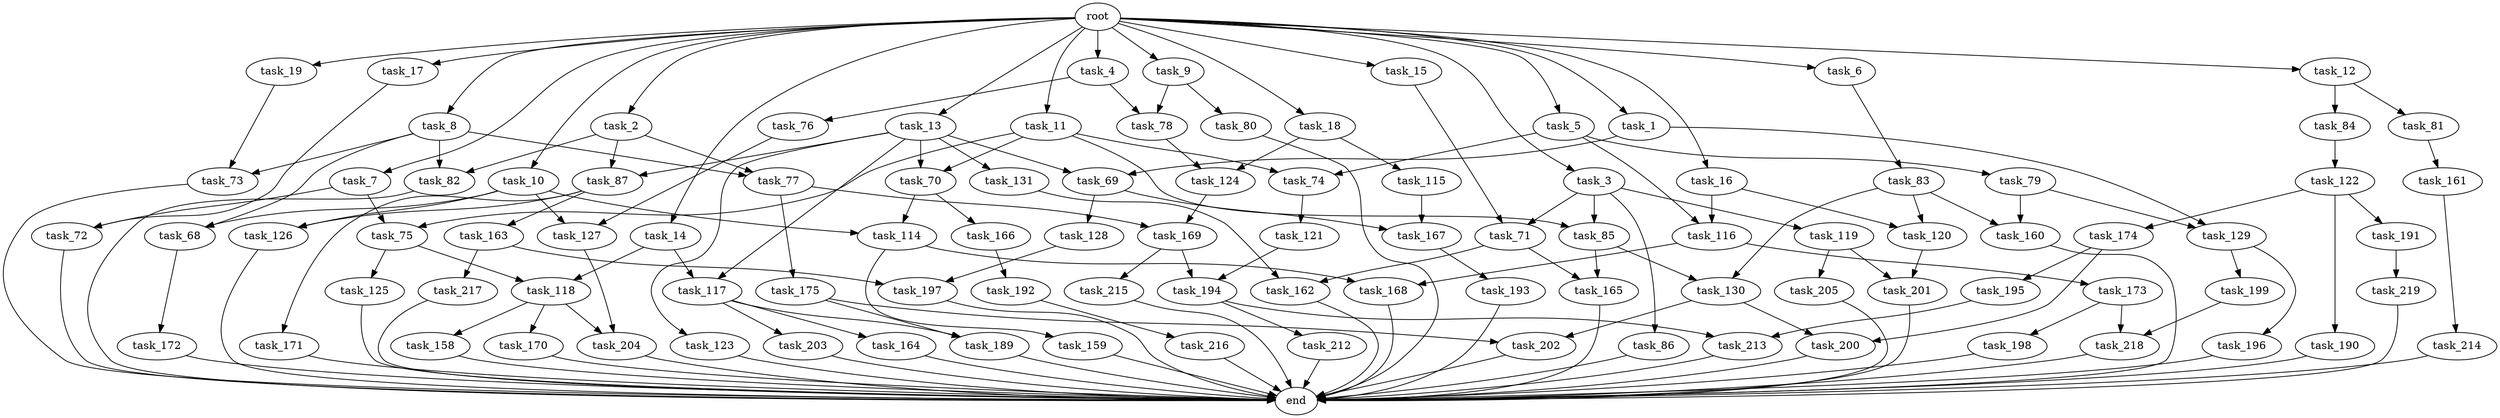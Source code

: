 digraph G {
  root [size="0.000000"];
  task_1 [size="1.024000"];
  task_2 [size="1.024000"];
  task_3 [size="1.024000"];
  task_4 [size="1.024000"];
  task_5 [size="1.024000"];
  task_6 [size="1.024000"];
  task_7 [size="1.024000"];
  task_8 [size="1.024000"];
  task_9 [size="1.024000"];
  task_10 [size="1.024000"];
  task_11 [size="1.024000"];
  task_12 [size="1.024000"];
  task_13 [size="1.024000"];
  task_14 [size="1.024000"];
  task_15 [size="1.024000"];
  task_16 [size="1.024000"];
  task_17 [size="1.024000"];
  task_18 [size="1.024000"];
  task_19 [size="1.024000"];
  task_68 [size="996432412.672000"];
  task_69 [size="171798691.840000"];
  task_70 [size="214748364.800000"];
  task_71 [size="1245540515.840000"];
  task_72 [size="1717986918.400000"];
  task_73 [size="996432412.672000"];
  task_74 [size="773094113.280000"];
  task_75 [size="936302870.528000"];
  task_76 [size="420906795.008000"];
  task_77 [size="1554778161.152000"];
  task_78 [size="841813590.016000"];
  task_79 [size="695784701.952000"];
  task_80 [size="420906795.008000"];
  task_81 [size="309237645.312000"];
  task_82 [size="1554778161.152000"];
  task_83 [size="549755813.888000"];
  task_84 [size="309237645.312000"];
  task_85 [size="627065225.216000"];
  task_86 [size="549755813.888000"];
  task_87 [size="833223655.424000"];
  task_114 [size="352187318.272000"];
  task_115 [size="34359738.368000"];
  task_116 [size="1245540515.840000"];
  task_117 [size="171798691.840000"];
  task_118 [size="893353197.568000"];
  task_119 [size="549755813.888000"];
  task_120 [size="1408749273.088000"];
  task_121 [size="309237645.312000"];
  task_122 [size="214748364.800000"];
  task_123 [size="137438953.472000"];
  task_124 [size="171798691.840000"];
  task_125 [size="858993459.200000"];
  task_126 [size="833223655.424000"];
  task_127 [size="274877906.944000"];
  task_128 [size="34359738.368000"];
  task_129 [size="343597383.680000"];
  task_130 [size="1168231104.512000"];
  task_131 [size="137438953.472000"];
  task_158 [size="549755813.888000"];
  task_159 [size="34359738.368000"];
  task_160 [size="1168231104.512000"];
  task_161 [size="214748364.800000"];
  task_162 [size="429496729.600000"];
  task_163 [size="695784701.952000"];
  task_164 [size="309237645.312000"];
  task_165 [size="523986010.112000"];
  task_166 [size="214748364.800000"];
  task_167 [size="893353197.568000"];
  task_168 [size="249108103.168000"];
  task_169 [size="292057776.128000"];
  task_170 [size="549755813.888000"];
  task_171 [size="695784701.952000"];
  task_172 [size="34359738.368000"];
  task_173 [size="214748364.800000"];
  task_174 [size="549755813.888000"];
  task_175 [size="214748364.800000"];
  task_189 [size="858993459.200000"];
  task_190 [size="549755813.888000"];
  task_191 [size="549755813.888000"];
  task_192 [size="309237645.312000"];
  task_193 [size="695784701.952000"];
  task_194 [size="730144440.320000"];
  task_195 [size="137438953.472000"];
  task_196 [size="309237645.312000"];
  task_197 [size="171798691.840000"];
  task_198 [size="420906795.008000"];
  task_199 [size="309237645.312000"];
  task_200 [size="558345748.480000"];
  task_201 [size="1168231104.512000"];
  task_202 [size="970662608.896000"];
  task_203 [size="309237645.312000"];
  task_204 [size="1408749273.088000"];
  task_205 [size="309237645.312000"];
  task_212 [size="34359738.368000"];
  task_213 [size="584115552.256000"];
  task_214 [size="77309411.328000"];
  task_215 [size="34359738.368000"];
  task_216 [size="137438953.472000"];
  task_217 [size="137438953.472000"];
  task_218 [size="558345748.480000"];
  task_219 [size="34359738.368000"];
  end [size="0.000000"];

  root -> task_1 [size="1.000000"];
  root -> task_2 [size="1.000000"];
  root -> task_3 [size="1.000000"];
  root -> task_4 [size="1.000000"];
  root -> task_5 [size="1.000000"];
  root -> task_6 [size="1.000000"];
  root -> task_7 [size="1.000000"];
  root -> task_8 [size="1.000000"];
  root -> task_9 [size="1.000000"];
  root -> task_10 [size="1.000000"];
  root -> task_11 [size="1.000000"];
  root -> task_12 [size="1.000000"];
  root -> task_13 [size="1.000000"];
  root -> task_14 [size="1.000000"];
  root -> task_15 [size="1.000000"];
  root -> task_16 [size="1.000000"];
  root -> task_17 [size="1.000000"];
  root -> task_18 [size="1.000000"];
  root -> task_19 [size="1.000000"];
  task_1 -> task_69 [size="33554432.000000"];
  task_1 -> task_129 [size="33554432.000000"];
  task_2 -> task_77 [size="679477248.000000"];
  task_2 -> task_82 [size="679477248.000000"];
  task_2 -> task_87 [size="679477248.000000"];
  task_3 -> task_71 [size="536870912.000000"];
  task_3 -> task_85 [size="536870912.000000"];
  task_3 -> task_86 [size="536870912.000000"];
  task_3 -> task_119 [size="536870912.000000"];
  task_4 -> task_76 [size="411041792.000000"];
  task_4 -> task_78 [size="411041792.000000"];
  task_5 -> task_74 [size="679477248.000000"];
  task_5 -> task_79 [size="679477248.000000"];
  task_5 -> task_116 [size="679477248.000000"];
  task_6 -> task_83 [size="536870912.000000"];
  task_7 -> task_72 [size="838860800.000000"];
  task_7 -> task_75 [size="838860800.000000"];
  task_8 -> task_68 [size="838860800.000000"];
  task_8 -> task_73 [size="838860800.000000"];
  task_8 -> task_77 [size="838860800.000000"];
  task_8 -> task_82 [size="838860800.000000"];
  task_9 -> task_78 [size="411041792.000000"];
  task_9 -> task_80 [size="411041792.000000"];
  task_10 -> task_68 [size="134217728.000000"];
  task_10 -> task_114 [size="134217728.000000"];
  task_10 -> task_126 [size="134217728.000000"];
  task_10 -> task_127 [size="134217728.000000"];
  task_11 -> task_70 [size="75497472.000000"];
  task_11 -> task_74 [size="75497472.000000"];
  task_11 -> task_75 [size="75497472.000000"];
  task_11 -> task_85 [size="75497472.000000"];
  task_12 -> task_81 [size="301989888.000000"];
  task_12 -> task_84 [size="301989888.000000"];
  task_13 -> task_69 [size="134217728.000000"];
  task_13 -> task_70 [size="134217728.000000"];
  task_13 -> task_87 [size="134217728.000000"];
  task_13 -> task_117 [size="134217728.000000"];
  task_13 -> task_123 [size="134217728.000000"];
  task_13 -> task_131 [size="134217728.000000"];
  task_14 -> task_117 [size="33554432.000000"];
  task_14 -> task_118 [size="33554432.000000"];
  task_15 -> task_71 [size="679477248.000000"];
  task_16 -> task_116 [size="536870912.000000"];
  task_16 -> task_120 [size="536870912.000000"];
  task_17 -> task_72 [size="838860800.000000"];
  task_18 -> task_115 [size="33554432.000000"];
  task_18 -> task_124 [size="33554432.000000"];
  task_19 -> task_73 [size="134217728.000000"];
  task_68 -> task_172 [size="33554432.000000"];
  task_69 -> task_128 [size="33554432.000000"];
  task_69 -> task_167 [size="33554432.000000"];
  task_70 -> task_114 [size="209715200.000000"];
  task_70 -> task_166 [size="209715200.000000"];
  task_71 -> task_162 [size="209715200.000000"];
  task_71 -> task_165 [size="209715200.000000"];
  task_72 -> end [size="1.000000"];
  task_73 -> end [size="1.000000"];
  task_74 -> task_121 [size="301989888.000000"];
  task_75 -> task_118 [size="838860800.000000"];
  task_75 -> task_125 [size="838860800.000000"];
  task_76 -> task_127 [size="134217728.000000"];
  task_77 -> task_169 [size="209715200.000000"];
  task_77 -> task_175 [size="209715200.000000"];
  task_78 -> task_124 [size="134217728.000000"];
  task_79 -> task_129 [size="301989888.000000"];
  task_79 -> task_160 [size="301989888.000000"];
  task_80 -> end [size="1.000000"];
  task_81 -> task_161 [size="209715200.000000"];
  task_82 -> end [size="1.000000"];
  task_83 -> task_120 [size="838860800.000000"];
  task_83 -> task_130 [size="838860800.000000"];
  task_83 -> task_160 [size="838860800.000000"];
  task_84 -> task_122 [size="209715200.000000"];
  task_85 -> task_130 [size="301989888.000000"];
  task_85 -> task_165 [size="301989888.000000"];
  task_86 -> end [size="1.000000"];
  task_87 -> task_126 [size="679477248.000000"];
  task_87 -> task_163 [size="679477248.000000"];
  task_87 -> task_171 [size="679477248.000000"];
  task_114 -> task_159 [size="33554432.000000"];
  task_114 -> task_168 [size="33554432.000000"];
  task_115 -> task_167 [size="838860800.000000"];
  task_116 -> task_168 [size="209715200.000000"];
  task_116 -> task_173 [size="209715200.000000"];
  task_117 -> task_164 [size="301989888.000000"];
  task_117 -> task_189 [size="301989888.000000"];
  task_117 -> task_203 [size="301989888.000000"];
  task_118 -> task_158 [size="536870912.000000"];
  task_118 -> task_170 [size="536870912.000000"];
  task_118 -> task_204 [size="536870912.000000"];
  task_119 -> task_201 [size="301989888.000000"];
  task_119 -> task_205 [size="301989888.000000"];
  task_120 -> task_201 [size="838860800.000000"];
  task_121 -> task_194 [size="679477248.000000"];
  task_122 -> task_174 [size="536870912.000000"];
  task_122 -> task_190 [size="536870912.000000"];
  task_122 -> task_191 [size="536870912.000000"];
  task_123 -> end [size="1.000000"];
  task_124 -> task_169 [size="75497472.000000"];
  task_125 -> end [size="1.000000"];
  task_126 -> end [size="1.000000"];
  task_127 -> task_204 [size="838860800.000000"];
  task_128 -> task_197 [size="33554432.000000"];
  task_129 -> task_196 [size="301989888.000000"];
  task_129 -> task_199 [size="301989888.000000"];
  task_130 -> task_200 [size="411041792.000000"];
  task_130 -> task_202 [size="411041792.000000"];
  task_131 -> task_162 [size="209715200.000000"];
  task_158 -> end [size="1.000000"];
  task_159 -> end [size="1.000000"];
  task_160 -> end [size="1.000000"];
  task_161 -> task_214 [size="75497472.000000"];
  task_162 -> end [size="1.000000"];
  task_163 -> task_197 [size="134217728.000000"];
  task_163 -> task_217 [size="134217728.000000"];
  task_164 -> end [size="1.000000"];
  task_165 -> end [size="1.000000"];
  task_166 -> task_192 [size="301989888.000000"];
  task_167 -> task_193 [size="679477248.000000"];
  task_168 -> end [size="1.000000"];
  task_169 -> task_194 [size="33554432.000000"];
  task_169 -> task_215 [size="33554432.000000"];
  task_170 -> end [size="1.000000"];
  task_171 -> end [size="1.000000"];
  task_172 -> end [size="1.000000"];
  task_173 -> task_198 [size="411041792.000000"];
  task_173 -> task_218 [size="411041792.000000"];
  task_174 -> task_195 [size="134217728.000000"];
  task_174 -> task_200 [size="134217728.000000"];
  task_175 -> task_189 [size="536870912.000000"];
  task_175 -> task_202 [size="536870912.000000"];
  task_189 -> end [size="1.000000"];
  task_190 -> end [size="1.000000"];
  task_191 -> task_219 [size="33554432.000000"];
  task_192 -> task_216 [size="134217728.000000"];
  task_193 -> end [size="1.000000"];
  task_194 -> task_212 [size="33554432.000000"];
  task_194 -> task_213 [size="33554432.000000"];
  task_195 -> task_213 [size="536870912.000000"];
  task_196 -> end [size="1.000000"];
  task_197 -> end [size="1.000000"];
  task_198 -> end [size="1.000000"];
  task_199 -> task_218 [size="134217728.000000"];
  task_200 -> end [size="1.000000"];
  task_201 -> end [size="1.000000"];
  task_202 -> end [size="1.000000"];
  task_203 -> end [size="1.000000"];
  task_204 -> end [size="1.000000"];
  task_205 -> end [size="1.000000"];
  task_212 -> end [size="1.000000"];
  task_213 -> end [size="1.000000"];
  task_214 -> end [size="1.000000"];
  task_215 -> end [size="1.000000"];
  task_216 -> end [size="1.000000"];
  task_217 -> end [size="1.000000"];
  task_218 -> end [size="1.000000"];
  task_219 -> end [size="1.000000"];
}
